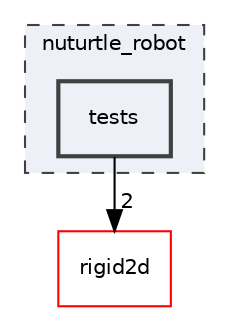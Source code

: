 digraph "nuturtle_robot/tests"
{
 // LATEX_PDF_SIZE
  edge [fontname="Helvetica",fontsize="10",labelfontname="Helvetica",labelfontsize="10"];
  node [fontname="Helvetica",fontsize="10",shape=record];
  compound=true
  subgraph clusterdir_f877b5aa28324f1fa4720ffc737b3433 {
    graph [ bgcolor="#edf0f7", pencolor="grey25", style="filled,dashed,", label="nuturtle_robot", fontname="Helvetica", fontsize="10", URL="dir_f877b5aa28324f1fa4720ffc737b3433.html"]
  dir_b5c7f9e355b487c8e8aed38478d3eb4b [shape=box, label="tests", style="filled,bold,", fillcolor="#edf0f7", color="grey25", URL="dir_b5c7f9e355b487c8e8aed38478d3eb4b.html"];
  }
  dir_d09810d5115b48fcdca4443ac0f353e3 [shape=box, label="rigid2d", style="", fillcolor="#edf0f7", color="red", URL="dir_d09810d5115b48fcdca4443ac0f353e3.html"];
  dir_b5c7f9e355b487c8e8aed38478d3eb4b->dir_d09810d5115b48fcdca4443ac0f353e3 [headlabel="2", labeldistance=1.5 headhref="dir_000014_000007.html"];
}
